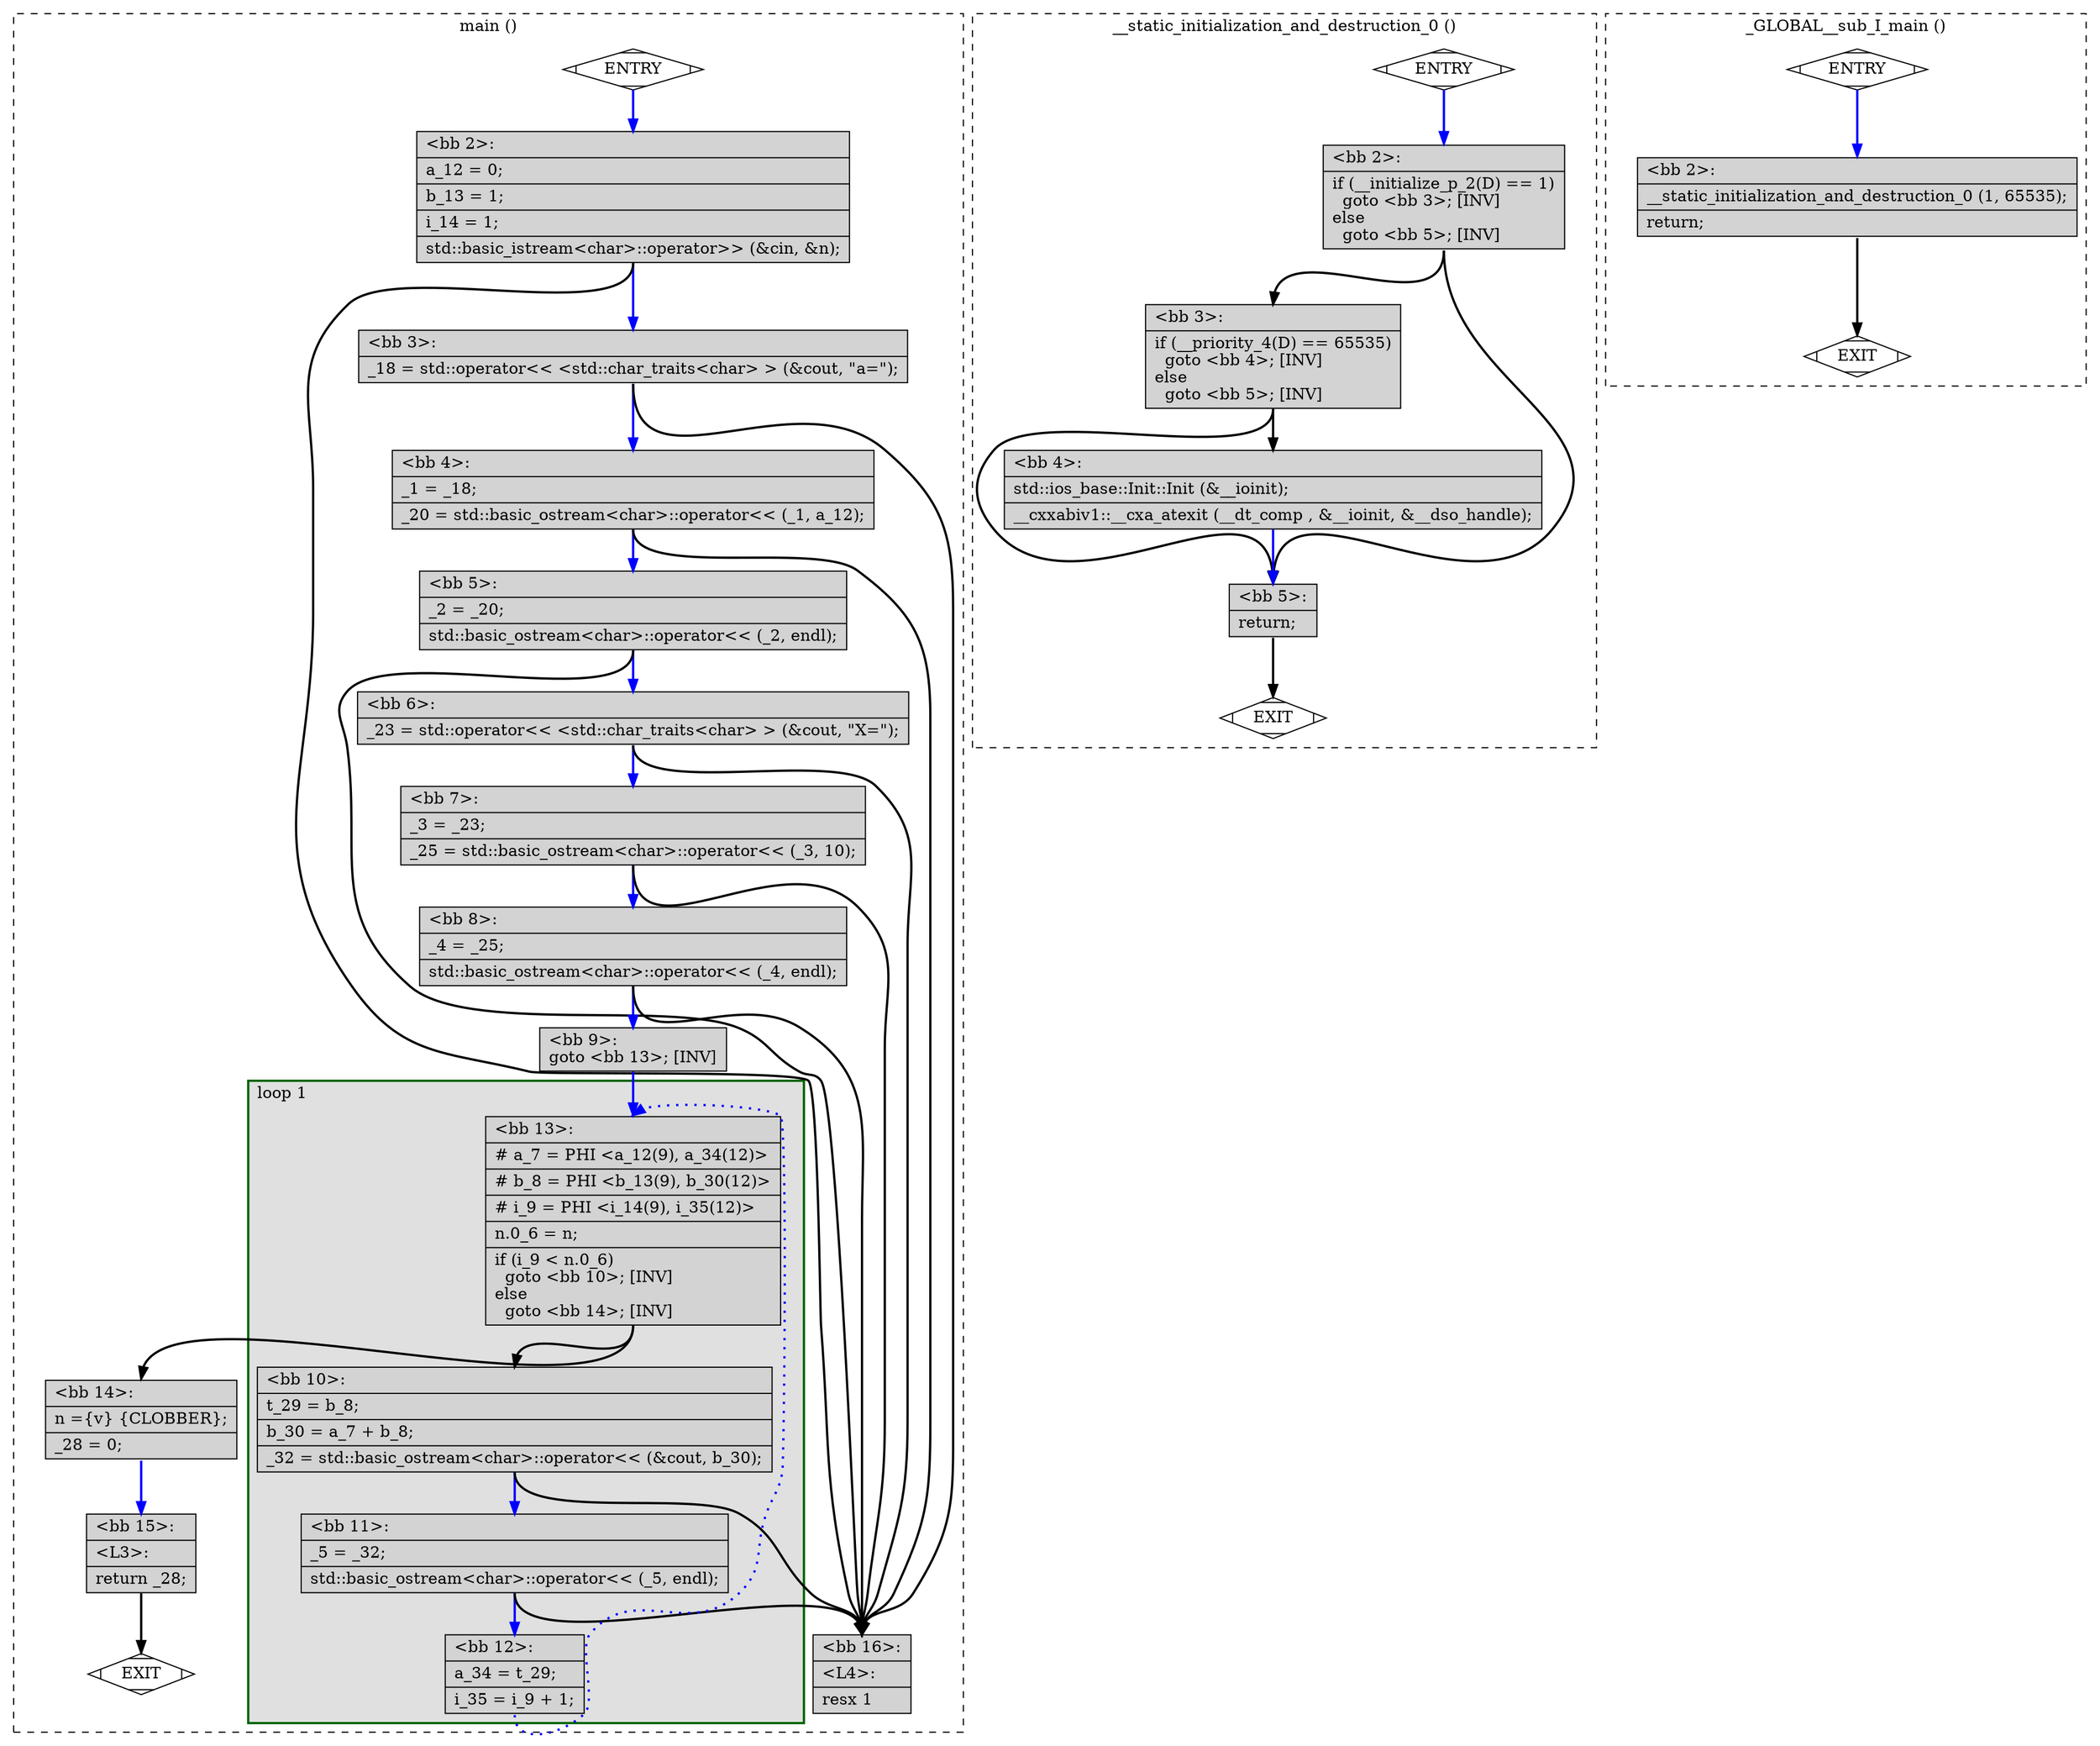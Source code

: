 digraph "a-fib.cpp.097t.adjust_alignment" {
overlap=false;
subgraph "cluster_main" {
	style="dashed";
	color="black";
	label="main ()";
	subgraph cluster_1731_1 {
	style="filled";
	color="darkgreen";
	fillcolor="grey88";
	label="loop 1";
	labeljust=l;
	penwidth=2;
	fn_1731_basic_block_13 [shape=record,style=filled,fillcolor=lightgrey,label="{\<bb\ 13\>:\l\
|#\ a_7\ =\ PHI\ \<a_12(9),\ a_34(12)\>\l\
|#\ b_8\ =\ PHI\ \<b_13(9),\ b_30(12)\>\l\
|#\ i_9\ =\ PHI\ \<i_14(9),\ i_35(12)\>\l\
|n.0_6\ =\ n;\l\
|if\ (i_9\ \<\ n.0_6)\l\
\ \ goto\ \<bb\ 10\>;\ [INV]\l\
else\l\
\ \ goto\ \<bb\ 14\>;\ [INV]\l\
}"];

	fn_1731_basic_block_10 [shape=record,style=filled,fillcolor=lightgrey,label="{\<bb\ 10\>:\l\
|t_29\ =\ b_8;\l\
|b_30\ =\ a_7\ +\ b_8;\l\
|_32\ =\ std::basic_ostream\<char\>::operator\<\<\ (&cout,\ b_30);\l\
}"];

	fn_1731_basic_block_11 [shape=record,style=filled,fillcolor=lightgrey,label="{\<bb\ 11\>:\l\
|_5\ =\ _32;\l\
|std::basic_ostream\<char\>::operator\<\<\ (_5,\ endl);\l\
}"];

	fn_1731_basic_block_12 [shape=record,style=filled,fillcolor=lightgrey,label="{\<bb\ 12\>:\l\
|a_34\ =\ t_29;\l\
|i_35\ =\ i_9\ +\ 1;\l\
}"];

	}
	fn_1731_basic_block_0 [shape=Mdiamond,style=filled,fillcolor=white,label="ENTRY"];

	fn_1731_basic_block_1 [shape=Mdiamond,style=filled,fillcolor=white,label="EXIT"];

	fn_1731_basic_block_2 [shape=record,style=filled,fillcolor=lightgrey,label="{\<bb\ 2\>:\l\
|a_12\ =\ 0;\l\
|b_13\ =\ 1;\l\
|i_14\ =\ 1;\l\
|std::basic_istream\<char\>::operator\>\>\ (&cin,\ &n);\l\
}"];

	fn_1731_basic_block_3 [shape=record,style=filled,fillcolor=lightgrey,label="{\<bb\ 3\>:\l\
|_18\ =\ std::operator\<\<\ \<std::char_traits\<char\>\ \>\ (&cout,\ \"a=\");\l\
}"];

	fn_1731_basic_block_4 [shape=record,style=filled,fillcolor=lightgrey,label="{\<bb\ 4\>:\l\
|_1\ =\ _18;\l\
|_20\ =\ std::basic_ostream\<char\>::operator\<\<\ (_1,\ a_12);\l\
}"];

	fn_1731_basic_block_5 [shape=record,style=filled,fillcolor=lightgrey,label="{\<bb\ 5\>:\l\
|_2\ =\ _20;\l\
|std::basic_ostream\<char\>::operator\<\<\ (_2,\ endl);\l\
}"];

	fn_1731_basic_block_6 [shape=record,style=filled,fillcolor=lightgrey,label="{\<bb\ 6\>:\l\
|_23\ =\ std::operator\<\<\ \<std::char_traits\<char\>\ \>\ (&cout,\ \"X=\");\l\
}"];

	fn_1731_basic_block_7 [shape=record,style=filled,fillcolor=lightgrey,label="{\<bb\ 7\>:\l\
|_3\ =\ _23;\l\
|_25\ =\ std::basic_ostream\<char\>::operator\<\<\ (_3,\ 10);\l\
}"];

	fn_1731_basic_block_8 [shape=record,style=filled,fillcolor=lightgrey,label="{\<bb\ 8\>:\l\
|_4\ =\ _25;\l\
|std::basic_ostream\<char\>::operator\<\<\ (_4,\ endl);\l\
}"];

	fn_1731_basic_block_9 [shape=record,style=filled,fillcolor=lightgrey,label="{\<bb\ 9\>:\l\
goto\ \<bb\ 13\>;\ [INV]\l\
}"];

	fn_1731_basic_block_14 [shape=record,style=filled,fillcolor=lightgrey,label="{\<bb\ 14\>:\l\
|n\ =\{v\}\ \{CLOBBER\};\l\
|_28\ =\ 0;\l\
}"];

	fn_1731_basic_block_15 [shape=record,style=filled,fillcolor=lightgrey,label="{\<bb\ 15\>:\l\
|\<L3\>:\l\
|return\ _28;\l\
}"];

	fn_1731_basic_block_16 [shape=record,style=filled,fillcolor=lightgrey,label="{\<bb\ 16\>:\l\
|\<L4\>:\l\
|resx\ 1\l\
}"];

	fn_1731_basic_block_0:s -> fn_1731_basic_block_2:n [style="solid,bold",color=blue,weight=100,constraint=true];
	fn_1731_basic_block_2:s -> fn_1731_basic_block_16:n [style="solid,bold",color=black,weight=10,constraint=true];
	fn_1731_basic_block_2:s -> fn_1731_basic_block_3:n [style="solid,bold",color=blue,weight=100,constraint=true];
	fn_1731_basic_block_3:s -> fn_1731_basic_block_16:n [style="solid,bold",color=black,weight=10,constraint=true];
	fn_1731_basic_block_3:s -> fn_1731_basic_block_4:n [style="solid,bold",color=blue,weight=100,constraint=true];
	fn_1731_basic_block_4:s -> fn_1731_basic_block_16:n [style="solid,bold",color=black,weight=10,constraint=true];
	fn_1731_basic_block_4:s -> fn_1731_basic_block_5:n [style="solid,bold",color=blue,weight=100,constraint=true];
	fn_1731_basic_block_5:s -> fn_1731_basic_block_16:n [style="solid,bold",color=black,weight=10,constraint=true];
	fn_1731_basic_block_5:s -> fn_1731_basic_block_6:n [style="solid,bold",color=blue,weight=100,constraint=true];
	fn_1731_basic_block_6:s -> fn_1731_basic_block_16:n [style="solid,bold",color=black,weight=10,constraint=true];
	fn_1731_basic_block_6:s -> fn_1731_basic_block_7:n [style="solid,bold",color=blue,weight=100,constraint=true];
	fn_1731_basic_block_7:s -> fn_1731_basic_block_16:n [style="solid,bold",color=black,weight=10,constraint=true];
	fn_1731_basic_block_7:s -> fn_1731_basic_block_8:n [style="solid,bold",color=blue,weight=100,constraint=true];
	fn_1731_basic_block_8:s -> fn_1731_basic_block_16:n [style="solid,bold",color=black,weight=10,constraint=true];
	fn_1731_basic_block_8:s -> fn_1731_basic_block_9:n [style="solid,bold",color=blue,weight=100,constraint=true];
	fn_1731_basic_block_9:s -> fn_1731_basic_block_13:n [style="solid,bold",color=blue,weight=100,constraint=true];
	fn_1731_basic_block_10:s -> fn_1731_basic_block_16:n [style="solid,bold",color=black,weight=10,constraint=true];
	fn_1731_basic_block_10:s -> fn_1731_basic_block_11:n [style="solid,bold",color=blue,weight=100,constraint=true];
	fn_1731_basic_block_11:s -> fn_1731_basic_block_16:n [style="solid,bold",color=black,weight=10,constraint=true];
	fn_1731_basic_block_11:s -> fn_1731_basic_block_12:n [style="solid,bold",color=blue,weight=100,constraint=true];
	fn_1731_basic_block_12:s -> fn_1731_basic_block_13:n [style="dotted,bold",color=blue,weight=10,constraint=false];
	fn_1731_basic_block_13:s -> fn_1731_basic_block_10:n [style="solid,bold",color=black,weight=10,constraint=true];
	fn_1731_basic_block_13:s -> fn_1731_basic_block_14:n [style="solid,bold",color=black,weight=10,constraint=true];
	fn_1731_basic_block_14:s -> fn_1731_basic_block_15:n [style="solid,bold",color=blue,weight=100,constraint=true];
	fn_1731_basic_block_15:s -> fn_1731_basic_block_1:n [style="solid,bold",color=black,weight=10,constraint=true];
	fn_1731_basic_block_0:s -> fn_1731_basic_block_1:n [style="invis",constraint=true];
}
subgraph "cluster___static_initialization_and_destruction_0" {
	style="dashed";
	color="black";
	label="__static_initialization_and_destruction_0 ()";
	fn_2234_basic_block_0 [shape=Mdiamond,style=filled,fillcolor=white,label="ENTRY"];

	fn_2234_basic_block_1 [shape=Mdiamond,style=filled,fillcolor=white,label="EXIT"];

	fn_2234_basic_block_2 [shape=record,style=filled,fillcolor=lightgrey,label="{\<bb\ 2\>:\l\
|if\ (__initialize_p_2(D)\ ==\ 1)\l\
\ \ goto\ \<bb\ 3\>;\ [INV]\l\
else\l\
\ \ goto\ \<bb\ 5\>;\ [INV]\l\
}"];

	fn_2234_basic_block_3 [shape=record,style=filled,fillcolor=lightgrey,label="{\<bb\ 3\>:\l\
|if\ (__priority_4(D)\ ==\ 65535)\l\
\ \ goto\ \<bb\ 4\>;\ [INV]\l\
else\l\
\ \ goto\ \<bb\ 5\>;\ [INV]\l\
}"];

	fn_2234_basic_block_4 [shape=record,style=filled,fillcolor=lightgrey,label="{\<bb\ 4\>:\l\
|std::ios_base::Init::Init\ (&__ioinit);\l\
|__cxxabiv1::__cxa_atexit\ (__dt_comp\ ,\ &__ioinit,\ &__dso_handle);\l\
}"];

	fn_2234_basic_block_5 [shape=record,style=filled,fillcolor=lightgrey,label="{\<bb\ 5\>:\l\
|return;\l\
}"];

	fn_2234_basic_block_0:s -> fn_2234_basic_block_2:n [style="solid,bold",color=blue,weight=100,constraint=true];
	fn_2234_basic_block_2:s -> fn_2234_basic_block_3:n [style="solid,bold",color=black,weight=10,constraint=true];
	fn_2234_basic_block_2:s -> fn_2234_basic_block_5:n [style="solid,bold",color=black,weight=10,constraint=true];
	fn_2234_basic_block_3:s -> fn_2234_basic_block_4:n [style="solid,bold",color=black,weight=10,constraint=true];
	fn_2234_basic_block_3:s -> fn_2234_basic_block_5:n [style="solid,bold",color=black,weight=10,constraint=true];
	fn_2234_basic_block_4:s -> fn_2234_basic_block_5:n [style="solid,bold",color=blue,weight=100,constraint=true];
	fn_2234_basic_block_5:s -> fn_2234_basic_block_1:n [style="solid,bold",color=black,weight=10,constraint=true];
	fn_2234_basic_block_0:s -> fn_2234_basic_block_1:n [style="invis",constraint=true];
}
subgraph "cluster__GLOBAL__sub_I_main" {
	style="dashed";
	color="black";
	label="_GLOBAL__sub_I_main ()";
	fn_2235_basic_block_0 [shape=Mdiamond,style=filled,fillcolor=white,label="ENTRY"];

	fn_2235_basic_block_1 [shape=Mdiamond,style=filled,fillcolor=white,label="EXIT"];

	fn_2235_basic_block_2 [shape=record,style=filled,fillcolor=lightgrey,label="{\<bb\ 2\>:\l\
|__static_initialization_and_destruction_0\ (1,\ 65535);\l\
|return;\l\
}"];

	fn_2235_basic_block_0:s -> fn_2235_basic_block_2:n [style="solid,bold",color=blue,weight=100,constraint=true];
	fn_2235_basic_block_2:s -> fn_2235_basic_block_1:n [style="solid,bold",color=black,weight=10,constraint=true];
	fn_2235_basic_block_0:s -> fn_2235_basic_block_1:n [style="invis",constraint=true];
}
}
